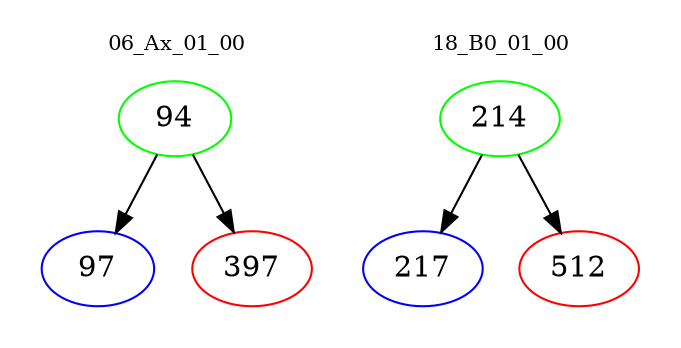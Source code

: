digraph{
subgraph cluster_0 {
color = white
label = "06_Ax_01_00";
fontsize=10;
T0_94 [label="94", color="green"]
T0_94 -> T0_97 [color="black"]
T0_97 [label="97", color="blue"]
T0_94 -> T0_397 [color="black"]
T0_397 [label="397", color="red"]
}
subgraph cluster_1 {
color = white
label = "18_B0_01_00";
fontsize=10;
T1_214 [label="214", color="green"]
T1_214 -> T1_217 [color="black"]
T1_217 [label="217", color="blue"]
T1_214 -> T1_512 [color="black"]
T1_512 [label="512", color="red"]
}
}
